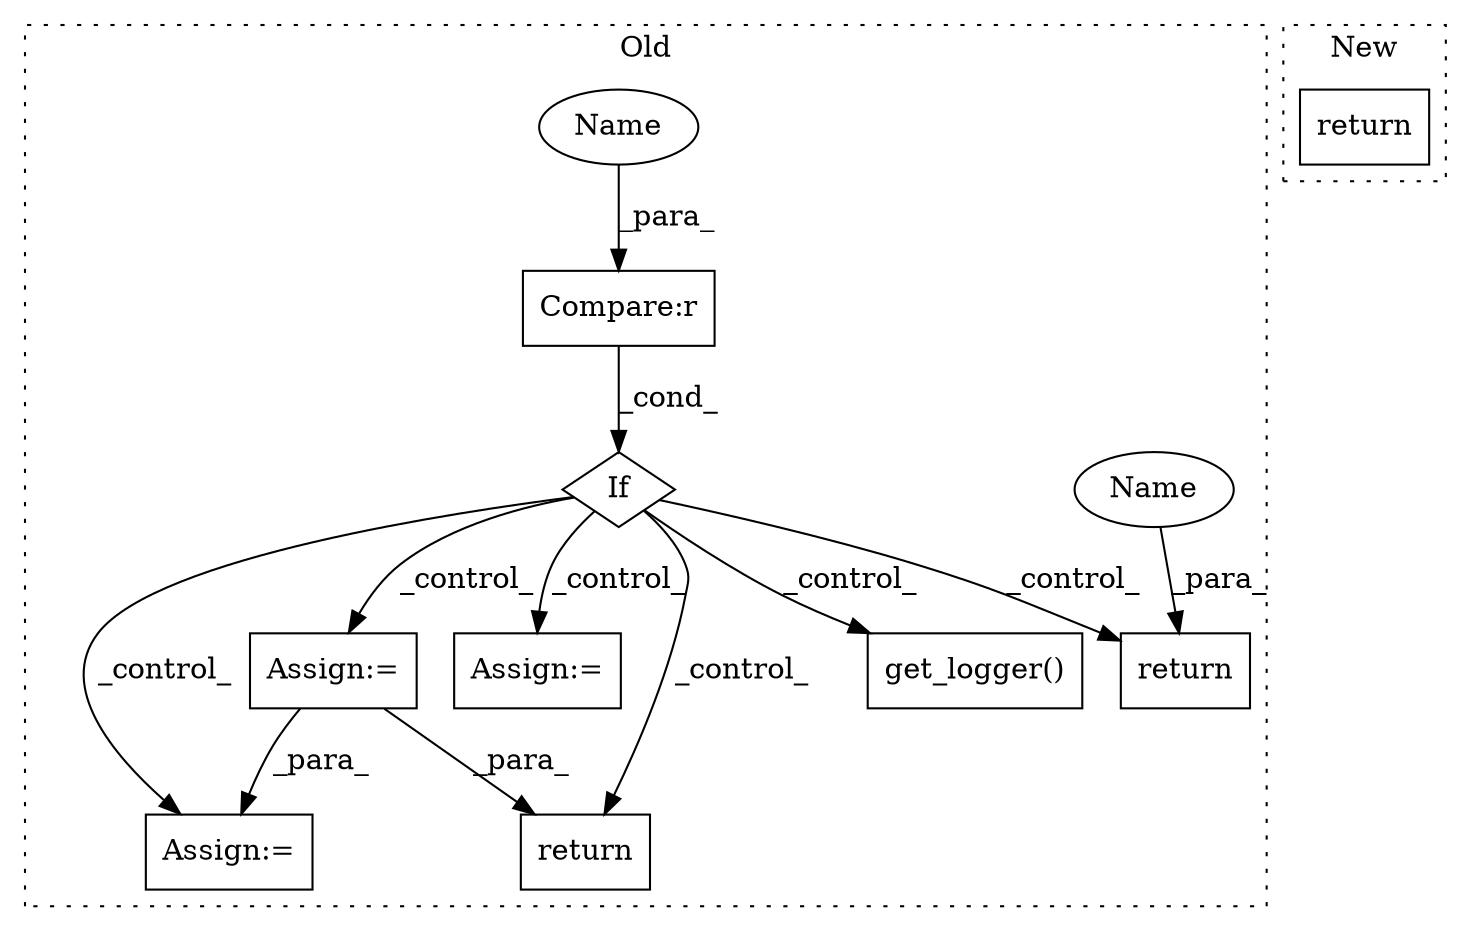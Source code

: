 digraph G {
subgraph cluster0 {
1 [label="get_logger()" a="75" s="13638" l="17" shape="box"];
3 [label="If" a="96" s="13593" l="3" shape="diamond"];
4 [label="Compare:r" a="40" s="13596" l="28" shape="box"];
5 [label="return" a="93" s="13766" l="7" shape="box"];
6 [label="Assign:=" a="68" s="15277" l="15" shape="box"];
7 [label="Assign:=" a="68" s="15145" l="3" shape="box"];
8 [label="Assign:=" a="68" s="14663" l="3" shape="box"];
9 [label="return" a="93" s="15565" l="7" shape="box"];
10 [label="Name" a="87" s="13773" l="4" shape="ellipse"];
11 [label="Name" a="87" s="13620" l="4" shape="ellipse"];
label = "Old";
style="dotted";
}
subgraph cluster1 {
2 [label="return" a="93" s="14611" l="7" shape="box"];
label = "New";
style="dotted";
}
3 -> 8 [label="_control_"];
3 -> 9 [label="_control_"];
3 -> 1 [label="_control_"];
3 -> 5 [label="_control_"];
3 -> 6 [label="_control_"];
3 -> 7 [label="_control_"];
4 -> 3 [label="_cond_"];
7 -> 9 [label="_para_"];
7 -> 6 [label="_para_"];
10 -> 5 [label="_para_"];
11 -> 4 [label="_para_"];
}